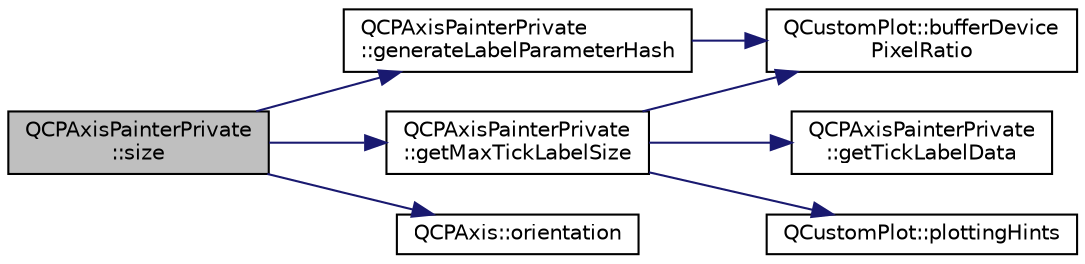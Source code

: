 digraph "QCPAxisPainterPrivate::size"
{
 // LATEX_PDF_SIZE
  edge [fontname="Helvetica",fontsize="10",labelfontname="Helvetica",labelfontsize="10"];
  node [fontname="Helvetica",fontsize="10",shape=record];
  rankdir="LR";
  Node1 [label="QCPAxisPainterPrivate\l::size",height=0.2,width=0.4,color="black", fillcolor="grey75", style="filled", fontcolor="black",tooltip=" "];
  Node1 -> Node2 [color="midnightblue",fontsize="10",style="solid",fontname="Helvetica"];
  Node2 [label="QCPAxisPainterPrivate\l::generateLabelParameterHash",height=0.2,width=0.4,color="black", fillcolor="white", style="filled",URL="$classQCPAxisPainterPrivate.html#ab6f77ae2bd3eccca3fef4b7ec8e34b31",tooltip=" "];
  Node2 -> Node3 [color="midnightblue",fontsize="10",style="solid",fontname="Helvetica"];
  Node3 [label="QCustomPlot::bufferDevice\lPixelRatio",height=0.2,width=0.4,color="black", fillcolor="white", style="filled",URL="$classQCustomPlot.html#a53d35abe0f576f9838cde5d0bee47657",tooltip=" "];
  Node1 -> Node4 [color="midnightblue",fontsize="10",style="solid",fontname="Helvetica"];
  Node4 [label="QCPAxisPainterPrivate\l::getMaxTickLabelSize",height=0.2,width=0.4,color="black", fillcolor="white", style="filled",URL="$classQCPAxisPainterPrivate.html#a7a961f0e05c57b51cf1100b05e93f5b9",tooltip=" "];
  Node4 -> Node3 [color="midnightblue",fontsize="10",style="solid",fontname="Helvetica"];
  Node4 -> Node5 [color="midnightblue",fontsize="10",style="solid",fontname="Helvetica"];
  Node5 [label="QCPAxisPainterPrivate\l::getTickLabelData",height=0.2,width=0.4,color="black", fillcolor="white", style="filled",URL="$classQCPAxisPainterPrivate.html#a5331f78e398da5442767c261578da502",tooltip=" "];
  Node4 -> Node6 [color="midnightblue",fontsize="10",style="solid",fontname="Helvetica"];
  Node6 [label="QCustomPlot::plottingHints",height=0.2,width=0.4,color="black", fillcolor="white", style="filled",URL="$classQCustomPlot.html#ac724f4075822f74f7b676a790095b877",tooltip=" "];
  Node1 -> Node7 [color="midnightblue",fontsize="10",style="solid",fontname="Helvetica"];
  Node7 [label="QCPAxis::orientation",height=0.2,width=0.4,color="black", fillcolor="white", style="filled",URL="$classQCPAxis.html#ab988ef4538e2655bb77bd138189cd42e",tooltip=" "];
}
